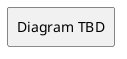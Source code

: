@startuml
rectangle "Diagram TBD"
@enduml


partition "Dev Ops"  #cccccc {
  (*) --> "Start Here"
}

partition "Edgeville" #lightblue {
  "Start Here" --> "Here"
}


